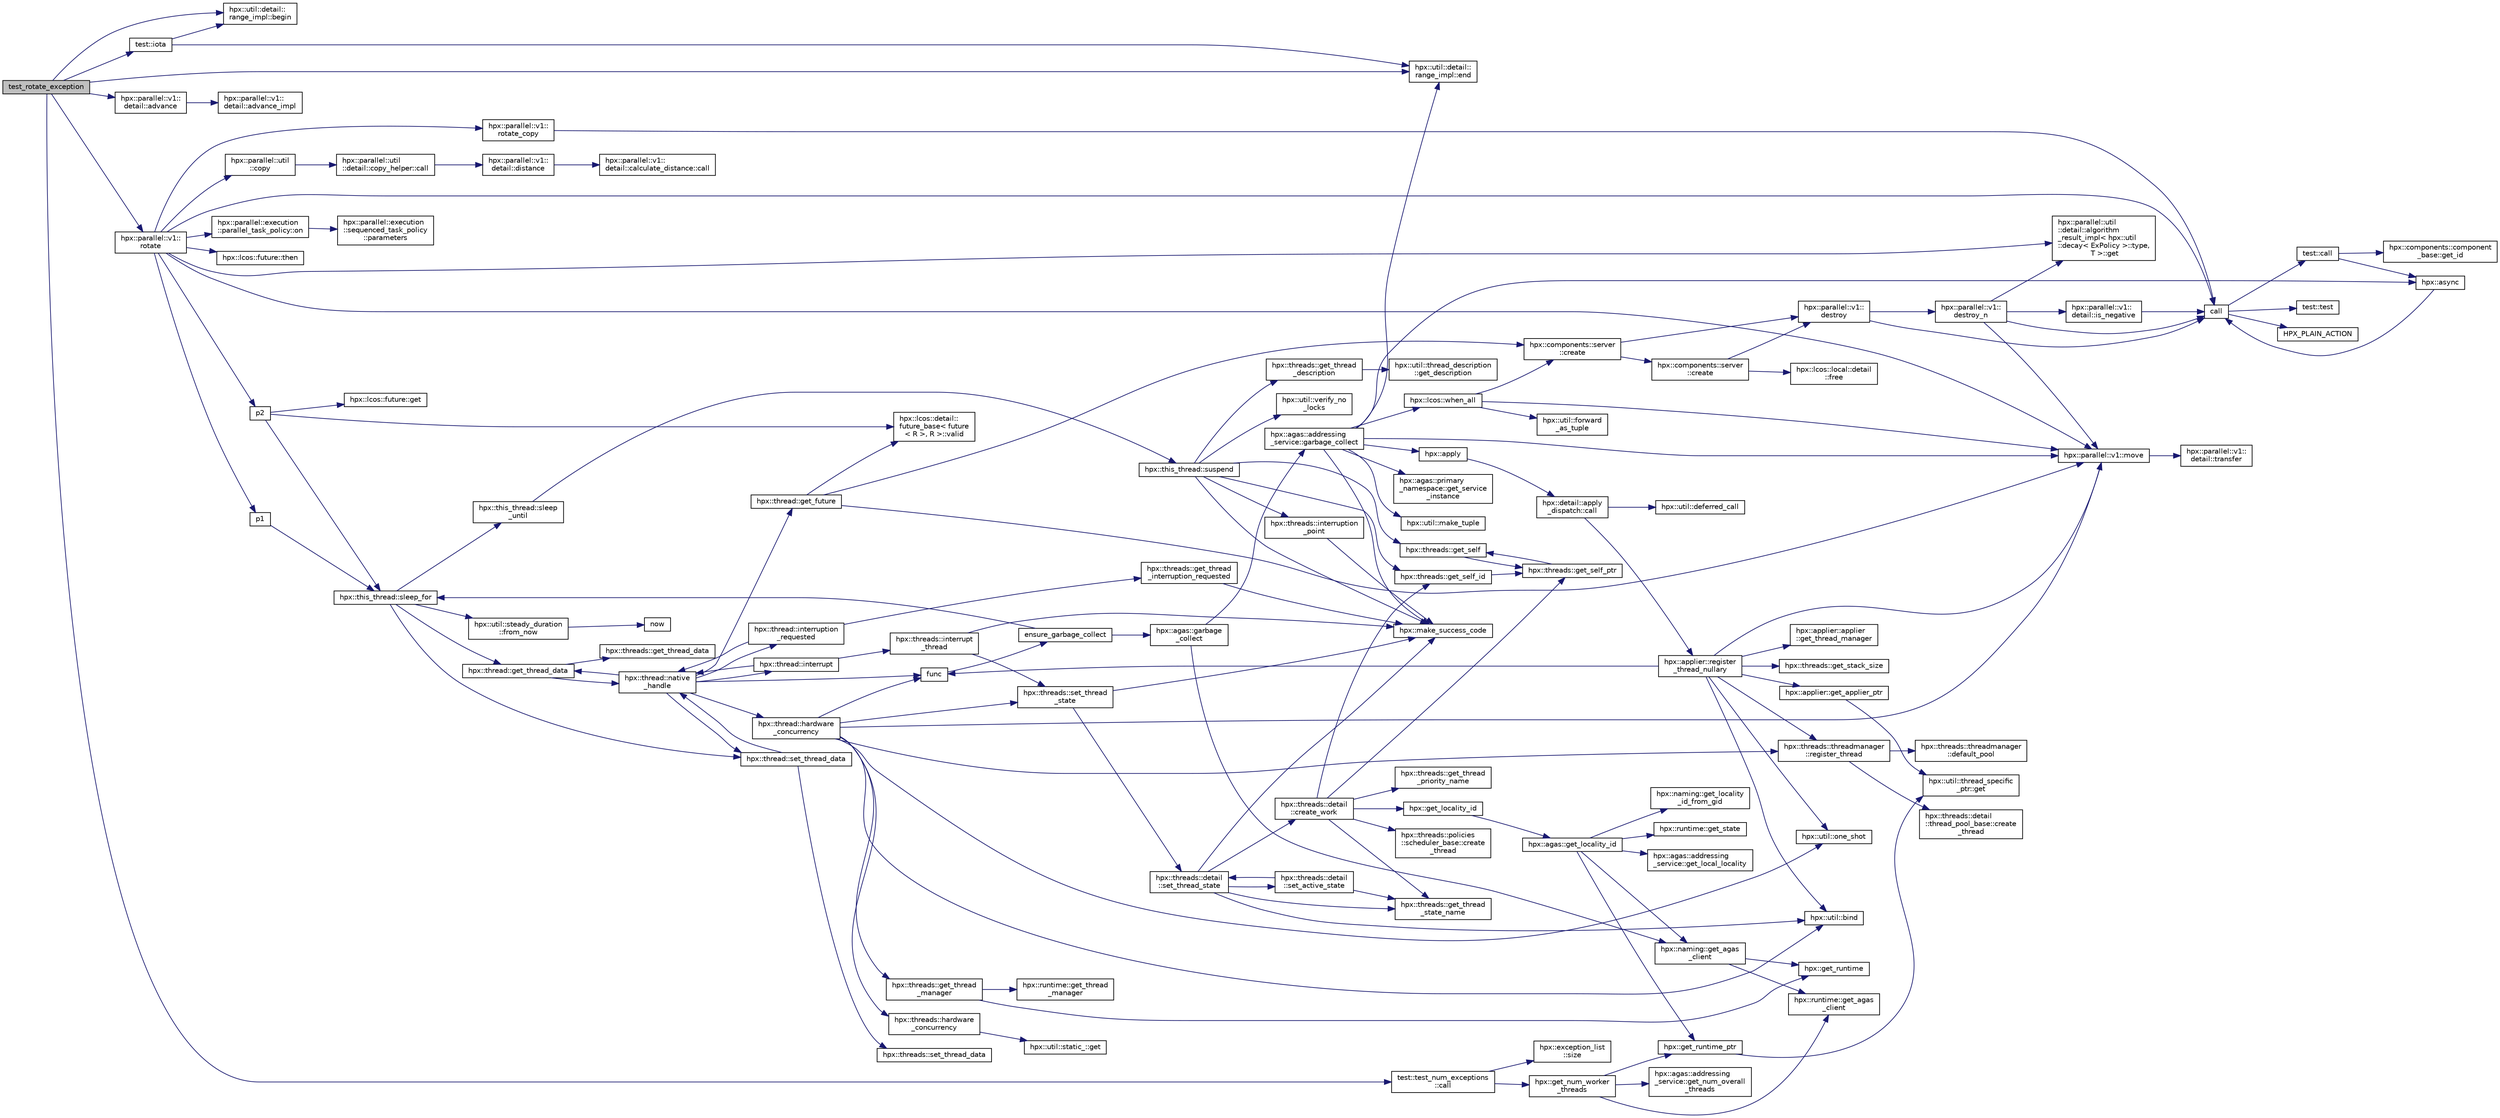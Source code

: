 digraph "test_rotate_exception"
{
  edge [fontname="Helvetica",fontsize="10",labelfontname="Helvetica",labelfontsize="10"];
  node [fontname="Helvetica",fontsize="10",shape=record];
  rankdir="LR";
  Node734 [label="test_rotate_exception",height=0.2,width=0.4,color="black", fillcolor="grey75", style="filled", fontcolor="black"];
  Node734 -> Node735 [color="midnightblue",fontsize="10",style="solid",fontname="Helvetica"];
  Node735 [label="test::iota",height=0.2,width=0.4,color="black", fillcolor="white", style="filled",URL="$df/d04/namespacetest.html#abdbbc37e6fb67287495e853a554c493a"];
  Node735 -> Node736 [color="midnightblue",fontsize="10",style="solid",fontname="Helvetica"];
  Node736 [label="hpx::util::detail::\lrange_impl::begin",height=0.2,width=0.4,color="black", fillcolor="white", style="filled",URL="$d4/d4a/namespacehpx_1_1util_1_1detail_1_1range__impl.html#a31e165df2b865cdd961f35ce938db41a"];
  Node735 -> Node737 [color="midnightblue",fontsize="10",style="solid",fontname="Helvetica"];
  Node737 [label="hpx::util::detail::\lrange_impl::end",height=0.2,width=0.4,color="black", fillcolor="white", style="filled",URL="$d4/d4a/namespacehpx_1_1util_1_1detail_1_1range__impl.html#afb2ea48b0902f52ee4d8b764807b4316"];
  Node734 -> Node736 [color="midnightblue",fontsize="10",style="solid",fontname="Helvetica"];
  Node734 -> Node737 [color="midnightblue",fontsize="10",style="solid",fontname="Helvetica"];
  Node734 -> Node738 [color="midnightblue",fontsize="10",style="solid",fontname="Helvetica"];
  Node738 [label="hpx::parallel::v1::\ldetail::advance",height=0.2,width=0.4,color="black", fillcolor="white", style="filled",URL="$d2/ddd/namespacehpx_1_1parallel_1_1v1_1_1detail.html#ad9fca7bce7b3e3c32302967ffc1fb4a4"];
  Node738 -> Node739 [color="midnightblue",fontsize="10",style="solid",fontname="Helvetica"];
  Node739 [label="hpx::parallel::v1::\ldetail::advance_impl",height=0.2,width=0.4,color="black", fillcolor="white", style="filled",URL="$d2/ddd/namespacehpx_1_1parallel_1_1v1_1_1detail.html#ad4fa62ca115927187e4063b65ee5f317"];
  Node734 -> Node740 [color="midnightblue",fontsize="10",style="solid",fontname="Helvetica"];
  Node740 [label="hpx::parallel::v1::\lrotate",height=0.2,width=0.4,color="black", fillcolor="white", style="filled",URL="$db/db9/namespacehpx_1_1parallel_1_1v1.html#a1186b3f6aa7198ada6c81f987e08f85b"];
  Node740 -> Node741 [color="midnightblue",fontsize="10",style="solid",fontname="Helvetica"];
  Node741 [label="call",height=0.2,width=0.4,color="black", fillcolor="white", style="filled",URL="$d2/d67/promise__1620_8cpp.html#a58357f0b82bc761e1d0b9091ed563a70"];
  Node741 -> Node742 [color="midnightblue",fontsize="10",style="solid",fontname="Helvetica"];
  Node742 [label="test::test",height=0.2,width=0.4,color="black", fillcolor="white", style="filled",URL="$d8/d89/structtest.html#ab42d5ece712d716b04cb3f686f297a26"];
  Node741 -> Node743 [color="midnightblue",fontsize="10",style="solid",fontname="Helvetica"];
  Node743 [label="HPX_PLAIN_ACTION",height=0.2,width=0.4,color="black", fillcolor="white", style="filled",URL="$d2/d67/promise__1620_8cpp.html#ab96aab827a4b1fcaf66cfe0ba83fef23"];
  Node741 -> Node744 [color="midnightblue",fontsize="10",style="solid",fontname="Helvetica"];
  Node744 [label="test::call",height=0.2,width=0.4,color="black", fillcolor="white", style="filled",URL="$d8/d89/structtest.html#aeb29e7ed6518b9426ccf1344c52620ae"];
  Node744 -> Node745 [color="midnightblue",fontsize="10",style="solid",fontname="Helvetica"];
  Node745 [label="hpx::async",height=0.2,width=0.4,color="black", fillcolor="white", style="filled",URL="$d8/d83/namespacehpx.html#acb7d8e37b73b823956ce144f9a57eaa4"];
  Node745 -> Node741 [color="midnightblue",fontsize="10",style="solid",fontname="Helvetica"];
  Node744 -> Node746 [color="midnightblue",fontsize="10",style="solid",fontname="Helvetica"];
  Node746 [label="hpx::components::component\l_base::get_id",height=0.2,width=0.4,color="black", fillcolor="white", style="filled",URL="$d2/de6/classhpx_1_1components_1_1component__base.html#a4c8fd93514039bdf01c48d66d82b19cd"];
  Node740 -> Node747 [color="midnightblue",fontsize="10",style="solid",fontname="Helvetica"];
  Node747 [label="p1",height=0.2,width=0.4,color="black", fillcolor="white", style="filled",URL="$df/da5/future__then_8cpp.html#a8978a24b044bacf963e33824a4c1ac98"];
  Node747 -> Node748 [color="midnightblue",fontsize="10",style="solid",fontname="Helvetica"];
  Node748 [label="hpx::this_thread::sleep_for",height=0.2,width=0.4,color="black", fillcolor="white", style="filled",URL="$d9/d52/namespacehpx_1_1this__thread.html#afc042a5a5fa52eef2d1d177a343435cf"];
  Node748 -> Node749 [color="midnightblue",fontsize="10",style="solid",fontname="Helvetica"];
  Node749 [label="hpx::this_thread::sleep\l_until",height=0.2,width=0.4,color="black", fillcolor="white", style="filled",URL="$d9/d52/namespacehpx_1_1this__thread.html#ae12a853980115b23ff0ab8ca06622658"];
  Node749 -> Node750 [color="midnightblue",fontsize="10",style="solid",fontname="Helvetica"];
  Node750 [label="hpx::this_thread::suspend",height=0.2,width=0.4,color="black", fillcolor="white", style="filled",URL="$d9/d52/namespacehpx_1_1this__thread.html#aca220026fb3014c0881d129fe31c0073"];
  Node750 -> Node751 [color="midnightblue",fontsize="10",style="solid",fontname="Helvetica"];
  Node751 [label="hpx::threads::get_self",height=0.2,width=0.4,color="black", fillcolor="white", style="filled",URL="$d7/d28/namespacehpx_1_1threads.html#a07daf4d6d29233f20d66d41ab7b5b8e8"];
  Node751 -> Node752 [color="midnightblue",fontsize="10",style="solid",fontname="Helvetica"];
  Node752 [label="hpx::threads::get_self_ptr",height=0.2,width=0.4,color="black", fillcolor="white", style="filled",URL="$d7/d28/namespacehpx_1_1threads.html#a22877ae347ad884cde3a51397dad6c53"];
  Node752 -> Node751 [color="midnightblue",fontsize="10",style="solid",fontname="Helvetica"];
  Node750 -> Node753 [color="midnightblue",fontsize="10",style="solid",fontname="Helvetica"];
  Node753 [label="hpx::threads::get_self_id",height=0.2,width=0.4,color="black", fillcolor="white", style="filled",URL="$d7/d28/namespacehpx_1_1threads.html#afafe0f900b9fac3d4ed3c747625c1cfe"];
  Node753 -> Node752 [color="midnightblue",fontsize="10",style="solid",fontname="Helvetica"];
  Node750 -> Node754 [color="midnightblue",fontsize="10",style="solid",fontname="Helvetica"];
  Node754 [label="hpx::threads::interruption\l_point",height=0.2,width=0.4,color="black", fillcolor="white", style="filled",URL="$d7/d28/namespacehpx_1_1threads.html#ada6ec56a12b050707311d8c628089059"];
  Node754 -> Node755 [color="midnightblue",fontsize="10",style="solid",fontname="Helvetica"];
  Node755 [label="hpx::make_success_code",height=0.2,width=0.4,color="black", fillcolor="white", style="filled",URL="$d8/d83/namespacehpx.html#a0e8512a8f49e2a6c8185061181419d8f",tooltip="Returns error_code(hpx::success, \"success\", mode). "];
  Node750 -> Node756 [color="midnightblue",fontsize="10",style="solid",fontname="Helvetica"];
  Node756 [label="hpx::util::verify_no\l_locks",height=0.2,width=0.4,color="black", fillcolor="white", style="filled",URL="$df/dad/namespacehpx_1_1util.html#ae0e1837ee6f09b79b26c2e788d2e9fc9"];
  Node750 -> Node757 [color="midnightblue",fontsize="10",style="solid",fontname="Helvetica"];
  Node757 [label="hpx::threads::get_thread\l_description",height=0.2,width=0.4,color="black", fillcolor="white", style="filled",URL="$d7/d28/namespacehpx_1_1threads.html#a42fc18a7a680f4e8bc633a4b4c956701"];
  Node757 -> Node758 [color="midnightblue",fontsize="10",style="solid",fontname="Helvetica"];
  Node758 [label="hpx::util::thread_description\l::get_description",height=0.2,width=0.4,color="black", fillcolor="white", style="filled",URL="$df/d9e/structhpx_1_1util_1_1thread__description.html#a8c834e14eca6eb228188022577f9f952"];
  Node750 -> Node755 [color="midnightblue",fontsize="10",style="solid",fontname="Helvetica"];
  Node748 -> Node759 [color="midnightblue",fontsize="10",style="solid",fontname="Helvetica"];
  Node759 [label="hpx::util::steady_duration\l::from_now",height=0.2,width=0.4,color="black", fillcolor="white", style="filled",URL="$d9/d4f/classhpx_1_1util_1_1steady__duration.html#a0132206d767cd0f7395507b40111a153"];
  Node759 -> Node760 [color="midnightblue",fontsize="10",style="solid",fontname="Helvetica"];
  Node760 [label="now",height=0.2,width=0.4,color="black", fillcolor="white", style="filled",URL="$de/db3/1d__stencil__1__omp_8cpp.html#a89e9667753dccfac455bd37a7a3a7b16"];
  Node748 -> Node761 [color="midnightblue",fontsize="10",style="solid",fontname="Helvetica"];
  Node761 [label="hpx::thread::get_thread_data",height=0.2,width=0.4,color="black", fillcolor="white", style="filled",URL="$de/d9b/classhpx_1_1thread.html#a4535ef82cec3b953d2c941d20e3e3904"];
  Node761 -> Node762 [color="midnightblue",fontsize="10",style="solid",fontname="Helvetica"];
  Node762 [label="hpx::threads::get_thread_data",height=0.2,width=0.4,color="black", fillcolor="white", style="filled",URL="$d7/d28/namespacehpx_1_1threads.html#a8737931ff6303807225f735b2b384ae4"];
  Node761 -> Node763 [color="midnightblue",fontsize="10",style="solid",fontname="Helvetica"];
  Node763 [label="hpx::thread::native\l_handle",height=0.2,width=0.4,color="black", fillcolor="white", style="filled",URL="$de/d9b/classhpx_1_1thread.html#acf48190d264ab64c1c4ec99d0b421b5a"];
  Node763 -> Node764 [color="midnightblue",fontsize="10",style="solid",fontname="Helvetica"];
  Node764 [label="hpx::thread::hardware\l_concurrency",height=0.2,width=0.4,color="black", fillcolor="white", style="filled",URL="$de/d9b/classhpx_1_1thread.html#a8e4fff210e02485ba493bc3a2a956c03"];
  Node764 -> Node765 [color="midnightblue",fontsize="10",style="solid",fontname="Helvetica"];
  Node765 [label="hpx::threads::hardware\l_concurrency",height=0.2,width=0.4,color="black", fillcolor="white", style="filled",URL="$d7/d28/namespacehpx_1_1threads.html#aa8752a235478d2ad7b5ac467b63ab527"];
  Node765 -> Node766 [color="midnightblue",fontsize="10",style="solid",fontname="Helvetica"];
  Node766 [label="hpx::util::static_::get",height=0.2,width=0.4,color="black", fillcolor="white", style="filled",URL="$d3/dbb/structhpx_1_1util_1_1static__.html#a2967c633948a3bf17a3b5405ef5a8318"];
  Node764 -> Node767 [color="midnightblue",fontsize="10",style="solid",fontname="Helvetica"];
  Node767 [label="func",height=0.2,width=0.4,color="black", fillcolor="white", style="filled",URL="$d8/dfd/id__type__ref__counting__1032_8cpp.html#ab811b86ea5107ffb3351fcaa29d2c652"];
  Node767 -> Node768 [color="midnightblue",fontsize="10",style="solid",fontname="Helvetica"];
  Node768 [label="ensure_garbage_collect",height=0.2,width=0.4,color="black", fillcolor="white", style="filled",URL="$d8/dfd/id__type__ref__counting__1032_8cpp.html#a5264b94bf7c262ac0e521fb290d476d5"];
  Node768 -> Node748 [color="midnightblue",fontsize="10",style="solid",fontname="Helvetica"];
  Node768 -> Node769 [color="midnightblue",fontsize="10",style="solid",fontname="Helvetica"];
  Node769 [label="hpx::agas::garbage\l_collect",height=0.2,width=0.4,color="black", fillcolor="white", style="filled",URL="$dc/d54/namespacehpx_1_1agas.html#a951337adc4f9bd6df00a50737468e911"];
  Node769 -> Node770 [color="midnightblue",fontsize="10",style="solid",fontname="Helvetica"];
  Node770 [label="hpx::naming::get_agas\l_client",height=0.2,width=0.4,color="black", fillcolor="white", style="filled",URL="$d4/dc9/namespacehpx_1_1naming.html#a0408fffd5d34b620712a801b0ae3b032"];
  Node770 -> Node771 [color="midnightblue",fontsize="10",style="solid",fontname="Helvetica"];
  Node771 [label="hpx::get_runtime",height=0.2,width=0.4,color="black", fillcolor="white", style="filled",URL="$d8/d83/namespacehpx.html#aef902cc6c7dd3b9fbadf34d1e850a070"];
  Node770 -> Node772 [color="midnightblue",fontsize="10",style="solid",fontname="Helvetica"];
  Node772 [label="hpx::runtime::get_agas\l_client",height=0.2,width=0.4,color="black", fillcolor="white", style="filled",URL="$d0/d7b/classhpx_1_1runtime.html#aeb5dddd30d6b9861669af8ad44d1a96a"];
  Node769 -> Node773 [color="midnightblue",fontsize="10",style="solid",fontname="Helvetica"];
  Node773 [label="hpx::agas::addressing\l_service::garbage_collect",height=0.2,width=0.4,color="black", fillcolor="white", style="filled",URL="$db/d58/structhpx_1_1agas_1_1addressing__service.html#a87dcae0eacf6e62d5103ebf516d86f63"];
  Node773 -> Node755 [color="midnightblue",fontsize="10",style="solid",fontname="Helvetica"];
  Node773 -> Node774 [color="midnightblue",fontsize="10",style="solid",fontname="Helvetica"];
  Node774 [label="hpx::agas::primary\l_namespace::get_service\l_instance",height=0.2,width=0.4,color="black", fillcolor="white", style="filled",URL="$d1/d43/structhpx_1_1agas_1_1primary__namespace.html#a7630ff0f30ff8c23b13b4672c5350e2e"];
  Node773 -> Node775 [color="midnightblue",fontsize="10",style="solid",fontname="Helvetica"];
  Node775 [label="hpx::util::make_tuple",height=0.2,width=0.4,color="black", fillcolor="white", style="filled",URL="$df/dad/namespacehpx_1_1util.html#a06fa74211a987d208e013f400a9f5328"];
  Node773 -> Node737 [color="midnightblue",fontsize="10",style="solid",fontname="Helvetica"];
  Node773 -> Node776 [color="midnightblue",fontsize="10",style="solid",fontname="Helvetica"];
  Node776 [label="hpx::apply",height=0.2,width=0.4,color="black", fillcolor="white", style="filled",URL="$d8/d83/namespacehpx.html#aa87762f0db0731d385f3fdfdb25d59fc"];
  Node776 -> Node777 [color="midnightblue",fontsize="10",style="solid",fontname="Helvetica"];
  Node777 [label="hpx::detail::apply\l_dispatch::call",height=0.2,width=0.4,color="black", fillcolor="white", style="filled",URL="$db/de8/structhpx_1_1detail_1_1apply__dispatch.html#a0755fab16d281e74bcff0f8045be9459"];
  Node777 -> Node778 [color="midnightblue",fontsize="10",style="solid",fontname="Helvetica"];
  Node778 [label="hpx::applier::register\l_thread_nullary",height=0.2,width=0.4,color="black", fillcolor="white", style="filled",URL="$d8/dcb/namespacehpx_1_1applier.html#a401cd1145927e58d74d1eb52aaccd936"];
  Node778 -> Node779 [color="midnightblue",fontsize="10",style="solid",fontname="Helvetica"];
  Node779 [label="hpx::applier::get_applier_ptr",height=0.2,width=0.4,color="black", fillcolor="white", style="filled",URL="$d8/dcb/namespacehpx_1_1applier.html#a617483cf2b77ad3a0aa428ade7b35299"];
  Node779 -> Node780 [color="midnightblue",fontsize="10",style="solid",fontname="Helvetica"];
  Node780 [label="hpx::util::thread_specific\l_ptr::get",height=0.2,width=0.4,color="black", fillcolor="white", style="filled",URL="$d4/d4c/structhpx_1_1util_1_1thread__specific__ptr.html#a3b27d8520710478aa41d1f74206bdba9"];
  Node778 -> Node767 [color="midnightblue",fontsize="10",style="solid",fontname="Helvetica"];
  Node778 -> Node781 [color="midnightblue",fontsize="10",style="solid",fontname="Helvetica"];
  Node781 [label="hpx::util::bind",height=0.2,width=0.4,color="black", fillcolor="white", style="filled",URL="$df/dad/namespacehpx_1_1util.html#ad844caedf82a0173d6909d910c3e48c6"];
  Node778 -> Node782 [color="midnightblue",fontsize="10",style="solid",fontname="Helvetica"];
  Node782 [label="hpx::util::one_shot",height=0.2,width=0.4,color="black", fillcolor="white", style="filled",URL="$df/dad/namespacehpx_1_1util.html#a273e61be42a72415291e0ec0a4f28c7a"];
  Node778 -> Node783 [color="midnightblue",fontsize="10",style="solid",fontname="Helvetica"];
  Node783 [label="hpx::parallel::v1::move",height=0.2,width=0.4,color="black", fillcolor="white", style="filled",URL="$db/db9/namespacehpx_1_1parallel_1_1v1.html#aa7c4ede081ce786c9d1eb1adff495cfc"];
  Node783 -> Node784 [color="midnightblue",fontsize="10",style="solid",fontname="Helvetica"];
  Node784 [label="hpx::parallel::v1::\ldetail::transfer",height=0.2,width=0.4,color="black", fillcolor="white", style="filled",URL="$d2/ddd/namespacehpx_1_1parallel_1_1v1_1_1detail.html#ab1b56a05e1885ca7cc7ffa1804dd2f3c"];
  Node778 -> Node785 [color="midnightblue",fontsize="10",style="solid",fontname="Helvetica"];
  Node785 [label="hpx::threads::get_stack_size",height=0.2,width=0.4,color="black", fillcolor="white", style="filled",URL="$d7/d28/namespacehpx_1_1threads.html#af597241b3c2785150be206737ca04aa6",tooltip="The get_stack_size function is part of the thread related API. It. "];
  Node778 -> Node786 [color="midnightblue",fontsize="10",style="solid",fontname="Helvetica"];
  Node786 [label="hpx::applier::applier\l::get_thread_manager",height=0.2,width=0.4,color="black", fillcolor="white", style="filled",URL="$da/dcb/classhpx_1_1applier_1_1applier.html#acc36d583973701e573be39da97bba866",tooltip="Access the thread-manager instance associated with this applier. "];
  Node778 -> Node787 [color="midnightblue",fontsize="10",style="solid",fontname="Helvetica"];
  Node787 [label="hpx::threads::threadmanager\l::register_thread",height=0.2,width=0.4,color="black", fillcolor="white", style="filled",URL="$d5/daa/classhpx_1_1threads_1_1threadmanager.html#a7f79c7578e08a60ca45eb276ce8133d8"];
  Node787 -> Node788 [color="midnightblue",fontsize="10",style="solid",fontname="Helvetica"];
  Node788 [label="hpx::threads::threadmanager\l::default_pool",height=0.2,width=0.4,color="black", fillcolor="white", style="filled",URL="$d5/daa/classhpx_1_1threads_1_1threadmanager.html#a851f067d03b5dd1c5e6a9a6a841e05df"];
  Node787 -> Node789 [color="midnightblue",fontsize="10",style="solid",fontname="Helvetica"];
  Node789 [label="hpx::threads::detail\l::thread_pool_base::create\l_thread",height=0.2,width=0.4,color="black", fillcolor="white", style="filled",URL="$de/dae/classhpx_1_1threads_1_1detail_1_1thread__pool__base.html#ad35d3779eef6f4528e62a26d71b34b34"];
  Node777 -> Node790 [color="midnightblue",fontsize="10",style="solid",fontname="Helvetica"];
  Node790 [label="hpx::util::deferred_call",height=0.2,width=0.4,color="black", fillcolor="white", style="filled",URL="$df/dad/namespacehpx_1_1util.html#acdded623c658a7a3436f7e76bc9d881c"];
  Node773 -> Node783 [color="midnightblue",fontsize="10",style="solid",fontname="Helvetica"];
  Node773 -> Node745 [color="midnightblue",fontsize="10",style="solid",fontname="Helvetica"];
  Node773 -> Node791 [color="midnightblue",fontsize="10",style="solid",fontname="Helvetica"];
  Node791 [label="hpx::lcos::when_all",height=0.2,width=0.4,color="black", fillcolor="white", style="filled",URL="$d2/dc9/namespacehpx_1_1lcos.html#a1a6fb024d8690923fb185d5aee204d54"];
  Node791 -> Node792 [color="midnightblue",fontsize="10",style="solid",fontname="Helvetica"];
  Node792 [label="hpx::util::forward\l_as_tuple",height=0.2,width=0.4,color="black", fillcolor="white", style="filled",URL="$df/dad/namespacehpx_1_1util.html#ab7c31e3f24c3302a4f67b6735a6fa597"];
  Node791 -> Node783 [color="midnightblue",fontsize="10",style="solid",fontname="Helvetica"];
  Node791 -> Node793 [color="midnightblue",fontsize="10",style="solid",fontname="Helvetica"];
  Node793 [label="hpx::components::server\l::create",height=0.2,width=0.4,color="black", fillcolor="white", style="filled",URL="$d2/da2/namespacehpx_1_1components_1_1server.html#ac776c89f3d68ceb910e8cee9fa937ab4",tooltip="Create arrays of components using their default constructor. "];
  Node793 -> Node794 [color="midnightblue",fontsize="10",style="solid",fontname="Helvetica"];
  Node794 [label="hpx::components::server\l::create",height=0.2,width=0.4,color="black", fillcolor="white", style="filled",URL="$d2/da2/namespacehpx_1_1components_1_1server.html#a77d26de181c97b444565e230577981bd"];
  Node794 -> Node795 [color="midnightblue",fontsize="10",style="solid",fontname="Helvetica"];
  Node795 [label="hpx::lcos::local::detail\l::free",height=0.2,width=0.4,color="black", fillcolor="white", style="filled",URL="$d4/dcb/namespacehpx_1_1lcos_1_1local_1_1detail.html#a55a940f019734e9bb045dc123cd80e48"];
  Node794 -> Node796 [color="midnightblue",fontsize="10",style="solid",fontname="Helvetica"];
  Node796 [label="hpx::parallel::v1::\ldestroy",height=0.2,width=0.4,color="black", fillcolor="white", style="filled",URL="$db/db9/namespacehpx_1_1parallel_1_1v1.html#acf303558375048e8a7cc9a2c2e09477f"];
  Node796 -> Node741 [color="midnightblue",fontsize="10",style="solid",fontname="Helvetica"];
  Node796 -> Node797 [color="midnightblue",fontsize="10",style="solid",fontname="Helvetica"];
  Node797 [label="hpx::parallel::v1::\ldestroy_n",height=0.2,width=0.4,color="black", fillcolor="white", style="filled",URL="$db/db9/namespacehpx_1_1parallel_1_1v1.html#a71d0691132a300690163f5636bcd5bd3"];
  Node797 -> Node798 [color="midnightblue",fontsize="10",style="solid",fontname="Helvetica"];
  Node798 [label="hpx::parallel::v1::\ldetail::is_negative",height=0.2,width=0.4,color="black", fillcolor="white", style="filled",URL="$d2/ddd/namespacehpx_1_1parallel_1_1v1_1_1detail.html#adf2e40fc4b20ad0fd442ee3118a4d527"];
  Node798 -> Node741 [color="midnightblue",fontsize="10",style="solid",fontname="Helvetica"];
  Node797 -> Node799 [color="midnightblue",fontsize="10",style="solid",fontname="Helvetica"];
  Node799 [label="hpx::parallel::util\l::detail::algorithm\l_result_impl\< hpx::util\l::decay\< ExPolicy \>::type,\l T \>::get",height=0.2,width=0.4,color="black", fillcolor="white", style="filled",URL="$d2/d42/structhpx_1_1parallel_1_1util_1_1detail_1_1algorithm__result__impl.html#ab5b051e8ec74eff5e0e62fd63f5d377e"];
  Node797 -> Node783 [color="midnightblue",fontsize="10",style="solid",fontname="Helvetica"];
  Node797 -> Node741 [color="midnightblue",fontsize="10",style="solid",fontname="Helvetica"];
  Node793 -> Node796 [color="midnightblue",fontsize="10",style="solid",fontname="Helvetica"];
  Node764 -> Node781 [color="midnightblue",fontsize="10",style="solid",fontname="Helvetica"];
  Node764 -> Node782 [color="midnightblue",fontsize="10",style="solid",fontname="Helvetica"];
  Node764 -> Node783 [color="midnightblue",fontsize="10",style="solid",fontname="Helvetica"];
  Node764 -> Node800 [color="midnightblue",fontsize="10",style="solid",fontname="Helvetica"];
  Node800 [label="hpx::threads::get_thread\l_manager",height=0.2,width=0.4,color="black", fillcolor="white", style="filled",URL="$d7/d28/namespacehpx_1_1threads.html#a076973c3a53beadde7d967e22c4f6cce"];
  Node800 -> Node771 [color="midnightblue",fontsize="10",style="solid",fontname="Helvetica"];
  Node800 -> Node801 [color="midnightblue",fontsize="10",style="solid",fontname="Helvetica"];
  Node801 [label="hpx::runtime::get_thread\l_manager",height=0.2,width=0.4,color="black", fillcolor="white", style="filled",URL="$d0/d7b/classhpx_1_1runtime.html#a865b12d57fcd44a8d3dda3e35414f563"];
  Node764 -> Node787 [color="midnightblue",fontsize="10",style="solid",fontname="Helvetica"];
  Node764 -> Node802 [color="midnightblue",fontsize="10",style="solid",fontname="Helvetica"];
  Node802 [label="hpx::threads::set_thread\l_state",height=0.2,width=0.4,color="black", fillcolor="white", style="filled",URL="$d7/d28/namespacehpx_1_1threads.html#ac0690ad16ad778bcc79dcd727cc33025",tooltip="Set the thread state of the thread referenced by the thread_id id. "];
  Node802 -> Node755 [color="midnightblue",fontsize="10",style="solid",fontname="Helvetica"];
  Node802 -> Node803 [color="midnightblue",fontsize="10",style="solid",fontname="Helvetica"];
  Node803 [label="hpx::threads::detail\l::set_thread_state",height=0.2,width=0.4,color="black", fillcolor="white", style="filled",URL="$d2/dd1/namespacehpx_1_1threads_1_1detail.html#af85ddc854c4a149bf1738eb1b111b9ab"];
  Node803 -> Node804 [color="midnightblue",fontsize="10",style="solid",fontname="Helvetica"];
  Node804 [label="hpx::threads::get_thread\l_state_name",height=0.2,width=0.4,color="black", fillcolor="white", style="filled",URL="$d7/d28/namespacehpx_1_1threads.html#a26f91ea8d2195f165c033241c5cd11db"];
  Node803 -> Node755 [color="midnightblue",fontsize="10",style="solid",fontname="Helvetica"];
  Node803 -> Node781 [color="midnightblue",fontsize="10",style="solid",fontname="Helvetica"];
  Node803 -> Node805 [color="midnightblue",fontsize="10",style="solid",fontname="Helvetica"];
  Node805 [label="hpx::threads::detail\l::set_active_state",height=0.2,width=0.4,color="black", fillcolor="white", style="filled",URL="$d2/dd1/namespacehpx_1_1threads_1_1detail.html#a45884a5bf04ad66a4f259231a3947e76"];
  Node805 -> Node804 [color="midnightblue",fontsize="10",style="solid",fontname="Helvetica"];
  Node805 -> Node803 [color="midnightblue",fontsize="10",style="solid",fontname="Helvetica"];
  Node803 -> Node806 [color="midnightblue",fontsize="10",style="solid",fontname="Helvetica"];
  Node806 [label="hpx::threads::detail\l::create_work",height=0.2,width=0.4,color="black", fillcolor="white", style="filled",URL="$d2/dd1/namespacehpx_1_1threads_1_1detail.html#ae22384a3c1b1a1940032fad068fb54b1"];
  Node806 -> Node804 [color="midnightblue",fontsize="10",style="solid",fontname="Helvetica"];
  Node806 -> Node807 [color="midnightblue",fontsize="10",style="solid",fontname="Helvetica"];
  Node807 [label="hpx::threads::get_thread\l_priority_name",height=0.2,width=0.4,color="black", fillcolor="white", style="filled",URL="$d7/d28/namespacehpx_1_1threads.html#a9c6b2fec0c1cf5b06ff83ce756ca6d42"];
  Node806 -> Node752 [color="midnightblue",fontsize="10",style="solid",fontname="Helvetica"];
  Node806 -> Node753 [color="midnightblue",fontsize="10",style="solid",fontname="Helvetica"];
  Node806 -> Node808 [color="midnightblue",fontsize="10",style="solid",fontname="Helvetica"];
  Node808 [label="hpx::get_locality_id",height=0.2,width=0.4,color="black", fillcolor="white", style="filled",URL="$d8/d83/namespacehpx.html#a158d7c54a657bb364c1704033010697b",tooltip="Return the number of the locality this function is being called from. "];
  Node808 -> Node809 [color="midnightblue",fontsize="10",style="solid",fontname="Helvetica"];
  Node809 [label="hpx::agas::get_locality_id",height=0.2,width=0.4,color="black", fillcolor="white", style="filled",URL="$dc/d54/namespacehpx_1_1agas.html#a491cc2ddecdf0f1a9129900caa6a4d3e"];
  Node809 -> Node810 [color="midnightblue",fontsize="10",style="solid",fontname="Helvetica"];
  Node810 [label="hpx::get_runtime_ptr",height=0.2,width=0.4,color="black", fillcolor="white", style="filled",URL="$d8/d83/namespacehpx.html#af29daf2bb3e01b4d6495a1742b6cce64"];
  Node810 -> Node780 [color="midnightblue",fontsize="10",style="solid",fontname="Helvetica"];
  Node809 -> Node811 [color="midnightblue",fontsize="10",style="solid",fontname="Helvetica"];
  Node811 [label="hpx::runtime::get_state",height=0.2,width=0.4,color="black", fillcolor="white", style="filled",URL="$d0/d7b/classhpx_1_1runtime.html#ab405f80e060dac95d624520f38b0524c"];
  Node809 -> Node770 [color="midnightblue",fontsize="10",style="solid",fontname="Helvetica"];
  Node809 -> Node812 [color="midnightblue",fontsize="10",style="solid",fontname="Helvetica"];
  Node812 [label="hpx::agas::addressing\l_service::get_local_locality",height=0.2,width=0.4,color="black", fillcolor="white", style="filled",URL="$db/d58/structhpx_1_1agas_1_1addressing__service.html#ab52c19a37c2a7a006c6c15f90ad0539c"];
  Node809 -> Node813 [color="midnightblue",fontsize="10",style="solid",fontname="Helvetica"];
  Node813 [label="hpx::naming::get_locality\l_id_from_gid",height=0.2,width=0.4,color="black", fillcolor="white", style="filled",URL="$d4/dc9/namespacehpx_1_1naming.html#a7fd43037784560bd04fda9b49e33529f"];
  Node806 -> Node814 [color="midnightblue",fontsize="10",style="solid",fontname="Helvetica"];
  Node814 [label="hpx::threads::policies\l::scheduler_base::create\l_thread",height=0.2,width=0.4,color="black", fillcolor="white", style="filled",URL="$dd/d7e/structhpx_1_1threads_1_1policies_1_1scheduler__base.html#ad3b05cd7f363cc8e8410ce368c3794e0"];
  Node763 -> Node815 [color="midnightblue",fontsize="10",style="solid",fontname="Helvetica"];
  Node815 [label="hpx::thread::interrupt",height=0.2,width=0.4,color="black", fillcolor="white", style="filled",URL="$de/d9b/classhpx_1_1thread.html#ac34d0d033aa743c476a79dbc2e1a8a39"];
  Node815 -> Node816 [color="midnightblue",fontsize="10",style="solid",fontname="Helvetica"];
  Node816 [label="hpx::threads::interrupt\l_thread",height=0.2,width=0.4,color="black", fillcolor="white", style="filled",URL="$d7/d28/namespacehpx_1_1threads.html#a6bdda1a2aab61b9b13d274b5155d7e73"];
  Node816 -> Node755 [color="midnightblue",fontsize="10",style="solid",fontname="Helvetica"];
  Node816 -> Node802 [color="midnightblue",fontsize="10",style="solid",fontname="Helvetica"];
  Node815 -> Node763 [color="midnightblue",fontsize="10",style="solid",fontname="Helvetica"];
  Node763 -> Node817 [color="midnightblue",fontsize="10",style="solid",fontname="Helvetica"];
  Node817 [label="hpx::thread::interruption\l_requested",height=0.2,width=0.4,color="black", fillcolor="white", style="filled",URL="$de/d9b/classhpx_1_1thread.html#a33276bb4c20bbb0b1978944e18ef71b8"];
  Node817 -> Node818 [color="midnightblue",fontsize="10",style="solid",fontname="Helvetica"];
  Node818 [label="hpx::threads::get_thread\l_interruption_requested",height=0.2,width=0.4,color="black", fillcolor="white", style="filled",URL="$d7/d28/namespacehpx_1_1threads.html#ae64a7fdb8b5c8bac7be0c8282672a03b"];
  Node818 -> Node755 [color="midnightblue",fontsize="10",style="solid",fontname="Helvetica"];
  Node817 -> Node763 [color="midnightblue",fontsize="10",style="solid",fontname="Helvetica"];
  Node763 -> Node819 [color="midnightblue",fontsize="10",style="solid",fontname="Helvetica"];
  Node819 [label="hpx::thread::get_future",height=0.2,width=0.4,color="black", fillcolor="white", style="filled",URL="$de/d9b/classhpx_1_1thread.html#a87fdb0d8da826366fc190ed224900a64"];
  Node819 -> Node820 [color="midnightblue",fontsize="10",style="solid",fontname="Helvetica"];
  Node820 [label="hpx::lcos::detail::\lfuture_base\< future\l\< R \>, R \>::valid",height=0.2,width=0.4,color="black", fillcolor="white", style="filled",URL="$d5/dd7/classhpx_1_1lcos_1_1detail_1_1future__base.html#aaf7beb7374815614363033bd96573e75"];
  Node819 -> Node793 [color="midnightblue",fontsize="10",style="solid",fontname="Helvetica"];
  Node819 -> Node783 [color="midnightblue",fontsize="10",style="solid",fontname="Helvetica"];
  Node763 -> Node761 [color="midnightblue",fontsize="10",style="solid",fontname="Helvetica"];
  Node763 -> Node821 [color="midnightblue",fontsize="10",style="solid",fontname="Helvetica"];
  Node821 [label="hpx::thread::set_thread_data",height=0.2,width=0.4,color="black", fillcolor="white", style="filled",URL="$de/d9b/classhpx_1_1thread.html#a7317a3cf5251f3b33c990449570d4cea"];
  Node821 -> Node822 [color="midnightblue",fontsize="10",style="solid",fontname="Helvetica"];
  Node822 [label="hpx::threads::set_thread_data",height=0.2,width=0.4,color="black", fillcolor="white", style="filled",URL="$d7/d28/namespacehpx_1_1threads.html#a00a625acc149fce3ae38e4340454acf7"];
  Node821 -> Node763 [color="midnightblue",fontsize="10",style="solid",fontname="Helvetica"];
  Node763 -> Node767 [color="midnightblue",fontsize="10",style="solid",fontname="Helvetica"];
  Node748 -> Node821 [color="midnightblue",fontsize="10",style="solid",fontname="Helvetica"];
  Node740 -> Node823 [color="midnightblue",fontsize="10",style="solid",fontname="Helvetica"];
  Node823 [label="hpx::parallel::util\l::copy",height=0.2,width=0.4,color="black", fillcolor="white", style="filled",URL="$df/dc6/namespacehpx_1_1parallel_1_1util.html#a3c9a6e04890282cd683a3f8449a11d1d"];
  Node823 -> Node824 [color="midnightblue",fontsize="10",style="solid",fontname="Helvetica"];
  Node824 [label="hpx::parallel::util\l::detail::copy_helper::call",height=0.2,width=0.4,color="black", fillcolor="white", style="filled",URL="$db/d59/structhpx_1_1parallel_1_1util_1_1detail_1_1copy__helper.html#ac801832edc0b6a84595880bb4613cb60"];
  Node824 -> Node825 [color="midnightblue",fontsize="10",style="solid",fontname="Helvetica"];
  Node825 [label="hpx::parallel::v1::\ldetail::distance",height=0.2,width=0.4,color="black", fillcolor="white", style="filled",URL="$d2/ddd/namespacehpx_1_1parallel_1_1v1_1_1detail.html#a6bea3c6a5f470cad11f27ee6bab4a33f"];
  Node825 -> Node826 [color="midnightblue",fontsize="10",style="solid",fontname="Helvetica"];
  Node826 [label="hpx::parallel::v1::\ldetail::calculate_distance::call",height=0.2,width=0.4,color="black", fillcolor="white", style="filled",URL="$db/dfa/structhpx_1_1parallel_1_1v1_1_1detail_1_1calculate__distance.html#a950a6627830a7d019ac0e734b0a447bf"];
  Node740 -> Node827 [color="midnightblue",fontsize="10",style="solid",fontname="Helvetica"];
  Node827 [label="p2",height=0.2,width=0.4,color="black", fillcolor="white", style="filled",URL="$df/da5/future__then_8cpp.html#a0dabf50b87b0ab6126c07663b7c82650"];
  Node827 -> Node820 [color="midnightblue",fontsize="10",style="solid",fontname="Helvetica"];
  Node827 -> Node828 [color="midnightblue",fontsize="10",style="solid",fontname="Helvetica"];
  Node828 [label="hpx::lcos::future::get",height=0.2,width=0.4,color="black", fillcolor="white", style="filled",URL="$d0/d33/classhpx_1_1lcos_1_1future.html#a8c28269486d5620ac48af349f17bb41c"];
  Node827 -> Node748 [color="midnightblue",fontsize="10",style="solid",fontname="Helvetica"];
  Node740 -> Node783 [color="midnightblue",fontsize="10",style="solid",fontname="Helvetica"];
  Node740 -> Node829 [color="midnightblue",fontsize="10",style="solid",fontname="Helvetica"];
  Node829 [label="hpx::parallel::execution\l::parallel_task_policy::on",height=0.2,width=0.4,color="black", fillcolor="white", style="filled",URL="$da/d55/structhpx_1_1parallel_1_1execution_1_1parallel__task__policy.html#a0cb10e7de3382338815d253e4fec1171"];
  Node829 -> Node830 [color="midnightblue",fontsize="10",style="solid",fontname="Helvetica"];
  Node830 [label="hpx::parallel::execution\l::sequenced_task_policy\l::parameters",height=0.2,width=0.4,color="black", fillcolor="white", style="filled",URL="$d1/da8/structhpx_1_1parallel_1_1execution_1_1sequenced__task__policy.html#a9f94a35b705ff48867e24a1e3f527c08",tooltip="Return the associated executor parameters object. "];
  Node740 -> Node831 [color="midnightblue",fontsize="10",style="solid",fontname="Helvetica"];
  Node831 [label="hpx::lcos::future::then",height=0.2,width=0.4,color="black", fillcolor="white", style="filled",URL="$d0/d33/classhpx_1_1lcos_1_1future.html#a17045dee172c36e208b2cbd400fa8797"];
  Node740 -> Node832 [color="midnightblue",fontsize="10",style="solid",fontname="Helvetica"];
  Node832 [label="hpx::parallel::v1::\lrotate_copy",height=0.2,width=0.4,color="black", fillcolor="white", style="filled",URL="$db/db9/namespacehpx_1_1parallel_1_1v1.html#ab73994e7536357719010324cabbb6532"];
  Node832 -> Node741 [color="midnightblue",fontsize="10",style="solid",fontname="Helvetica"];
  Node740 -> Node799 [color="midnightblue",fontsize="10",style="solid",fontname="Helvetica"];
  Node734 -> Node833 [color="midnightblue",fontsize="10",style="solid",fontname="Helvetica"];
  Node833 [label="test::test_num_exceptions\l::call",height=0.2,width=0.4,color="black", fillcolor="white", style="filled",URL="$da/ddb/structtest_1_1test__num__exceptions.html#a2c1e3b76f9abd4d358ae0258203b90b7"];
  Node833 -> Node834 [color="midnightblue",fontsize="10",style="solid",fontname="Helvetica"];
  Node834 [label="hpx::exception_list\l::size",height=0.2,width=0.4,color="black", fillcolor="white", style="filled",URL="$d2/def/classhpx_1_1exception__list.html#ae4e3e1b70e8185033656d891749a234e"];
  Node833 -> Node835 [color="midnightblue",fontsize="10",style="solid",fontname="Helvetica"];
  Node835 [label="hpx::get_num_worker\l_threads",height=0.2,width=0.4,color="black", fillcolor="white", style="filled",URL="$d8/d83/namespacehpx.html#ae0cb050327ed37e6863061bd1761409e",tooltip="Return the number of worker OS- threads used to execute HPX threads. "];
  Node835 -> Node810 [color="midnightblue",fontsize="10",style="solid",fontname="Helvetica"];
  Node835 -> Node772 [color="midnightblue",fontsize="10",style="solid",fontname="Helvetica"];
  Node835 -> Node836 [color="midnightblue",fontsize="10",style="solid",fontname="Helvetica"];
  Node836 [label="hpx::agas::addressing\l_service::get_num_overall\l_threads",height=0.2,width=0.4,color="black", fillcolor="white", style="filled",URL="$db/d58/structhpx_1_1agas_1_1addressing__service.html#a55800470ad2b28e283653df58d59ec49"];
}
